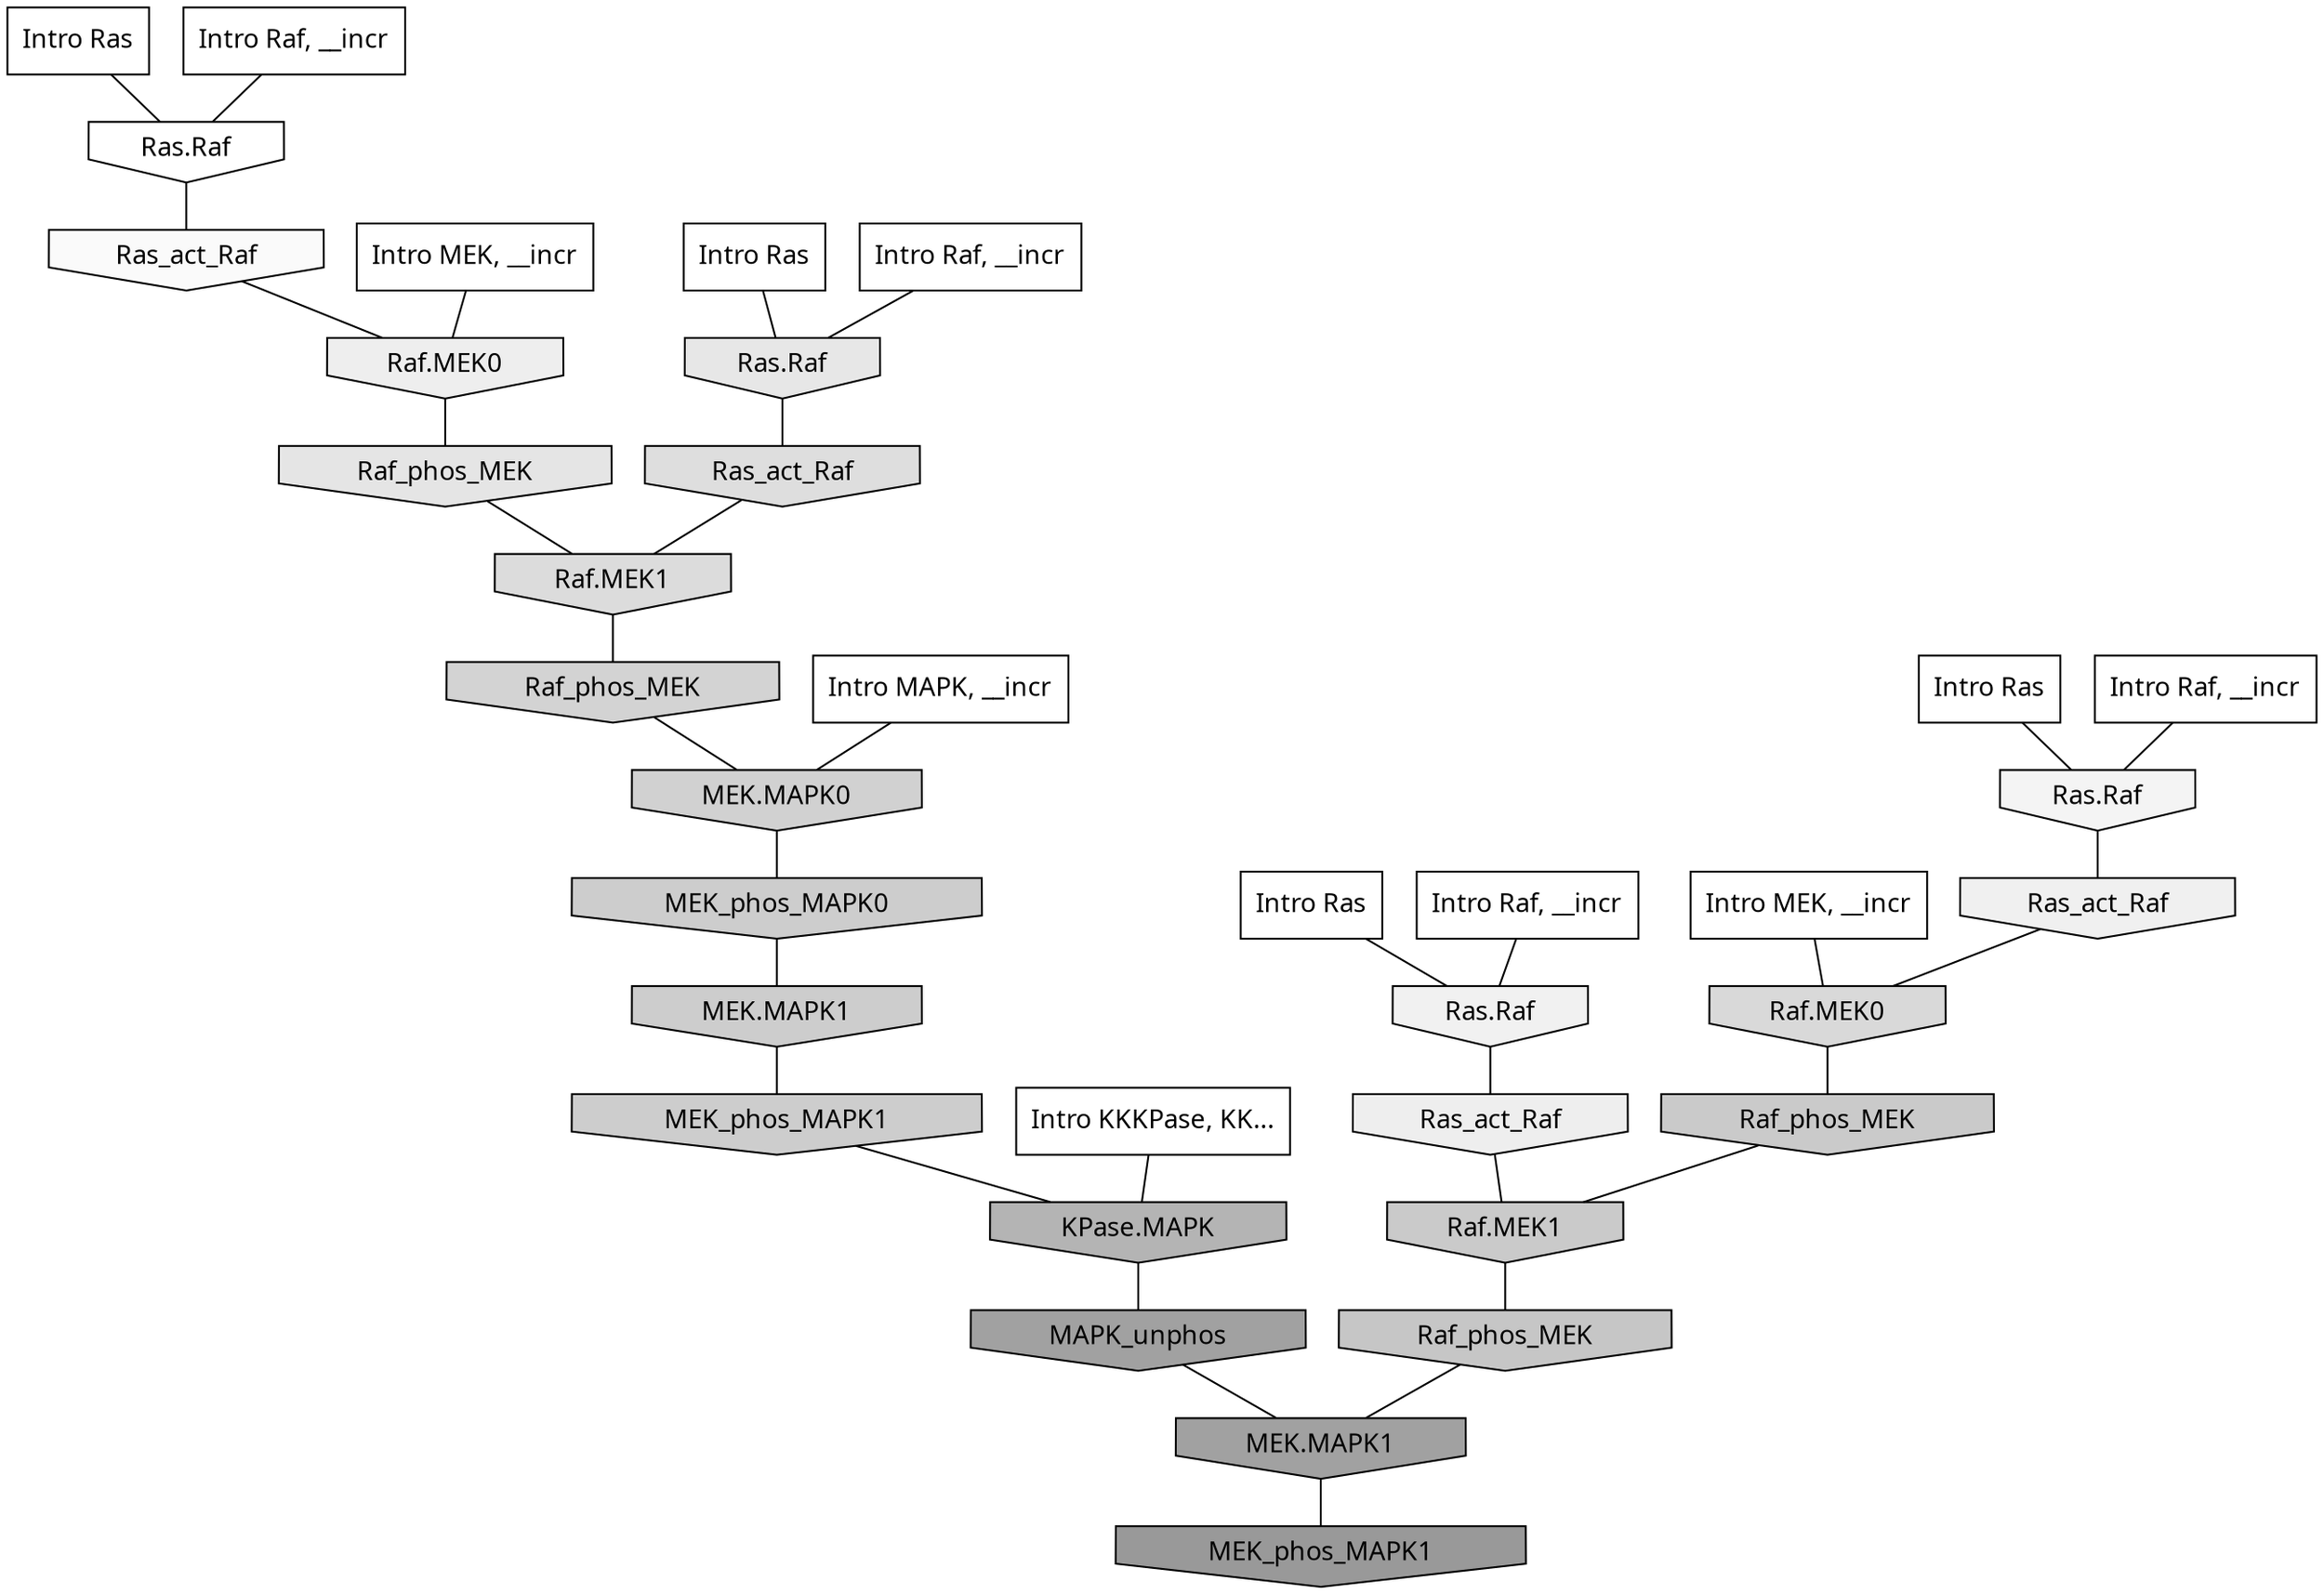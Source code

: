 digraph G{
  rankdir="TB";
  ranksep=0.30;
  node [fontname="CMU Serif"];
  edge [fontname="CMU Serif"];
  
  2 [label="Intro Ras", shape=rectangle, style=filled, fillcolor="0.000 0.000 1.000"]
  
  4 [label="Intro Ras", shape=rectangle, style=filled, fillcolor="0.000 0.000 1.000"]
  
  7 [label="Intro Ras", shape=rectangle, style=filled, fillcolor="0.000 0.000 1.000"]
  
  23 [label="Intro Ras", shape=rectangle, style=filled, fillcolor="0.000 0.000 1.000"]
  
  132 [label="Intro Raf, __incr", shape=rectangle, style=filled, fillcolor="0.000 0.000 1.000"]
  
  420 [label="Intro Raf, __incr", shape=rectangle, style=filled, fillcolor="0.000 0.000 1.000"]
  
  550 [label="Intro Raf, __incr", shape=rectangle, style=filled, fillcolor="0.000 0.000 1.000"]
  
  625 [label="Intro Raf, __incr", shape=rectangle, style=filled, fillcolor="0.000 0.000 1.000"]
  
  1596 [label="Intro MEK, __incr", shape=rectangle, style=filled, fillcolor="0.000 0.000 1.000"]
  
  1678 [label="Intro MEK, __incr", shape=rectangle, style=filled, fillcolor="0.000 0.000 1.000"]
  
  2575 [label="Intro MAPK, __incr", shape=rectangle, style=filled, fillcolor="0.000 0.000 1.000"]
  
  3162 [label="Intro KKKPase, KK...", shape=rectangle, style=filled, fillcolor="0.000 0.000 1.000"]
  
  3322 [label="Ras.Raf", shape=invhouse, style=filled, fillcolor="0.000 0.000 0.999"]
  
  3560 [label="Ras_act_Raf", shape=invhouse, style=filled, fillcolor="0.000 0.000 0.980"]
  
  4199 [label="Ras.Raf", shape=invhouse, style=filled, fillcolor="0.000 0.000 0.954"]
  
  4497 [label="Ras.Raf", shape=invhouse, style=filled, fillcolor="0.000 0.000 0.944"]
  
  4665 [label="Ras_act_Raf", shape=invhouse, style=filled, fillcolor="0.000 0.000 0.938"]
  
  4902 [label="Raf.MEK0", shape=invhouse, style=filled, fillcolor="0.000 0.000 0.931"]
  
  4935 [label="Ras_act_Raf", shape=invhouse, style=filled, fillcolor="0.000 0.000 0.930"]
  
  5707 [label="Ras.Raf", shape=invhouse, style=filled, fillcolor="0.000 0.000 0.906"]
  
  6026 [label="Raf_phos_MEK", shape=invhouse, style=filled, fillcolor="0.000 0.000 0.897"]
  
  7529 [label="Ras_act_Raf", shape=invhouse, style=filled, fillcolor="0.000 0.000 0.869"]
  
  7864 [label="Raf.MEK1", shape=invhouse, style=filled, fillcolor="0.000 0.000 0.863"]
  
  8738 [label="Raf.MEK0", shape=invhouse, style=filled, fillcolor="0.000 0.000 0.849"]
  
  10760 [label="Raf_phos_MEK", shape=invhouse, style=filled, fillcolor="0.000 0.000 0.825"]
  
  11507 [label="MEK.MAPK0", shape=invhouse, style=filled, fillcolor="0.000 0.000 0.818"]
  
  13302 [label="MEK_phos_MAPK0", shape=invhouse, style=filled, fillcolor="0.000 0.000 0.802"]
  
  13304 [label="MEK.MAPK1", shape=invhouse, style=filled, fillcolor="0.000 0.000 0.802"]
  
  13427 [label="MEK_phos_MAPK1", shape=invhouse, style=filled, fillcolor="0.000 0.000 0.801"]
  
  14663 [label="Raf_phos_MEK", shape=invhouse, style=filled, fillcolor="0.000 0.000 0.792"]
  
  14804 [label="Raf.MEK1", shape=invhouse, style=filled, fillcolor="0.000 0.000 0.791"]
  
  16271 [label="Raf_phos_MEK", shape=invhouse, style=filled, fillcolor="0.000 0.000 0.777"]
  
  19837 [label="KPase.MAPK", shape=invhouse, style=filled, fillcolor="0.000 0.000 0.705"]
  
  22109 [label="MAPK_unphos", shape=invhouse, style=filled, fillcolor="0.000 0.000 0.631"]
  
  22112 [label="MEK.MAPK1", shape=invhouse, style=filled, fillcolor="0.000 0.000 0.631"]
  
  23010 [label="MEK_phos_MAPK1", shape=invhouse, style=filled, fillcolor="0.000 0.000 0.600"]
  
  
  22112 -> 23010 [dir=none, color="0.000 0.000 0.000"] 
  22109 -> 22112 [dir=none, color="0.000 0.000 0.000"] 
  19837 -> 22109 [dir=none, color="0.000 0.000 0.000"] 
  16271 -> 22112 [dir=none, color="0.000 0.000 0.000"] 
  14804 -> 16271 [dir=none, color="0.000 0.000 0.000"] 
  14663 -> 14804 [dir=none, color="0.000 0.000 0.000"] 
  13427 -> 19837 [dir=none, color="0.000 0.000 0.000"] 
  13304 -> 13427 [dir=none, color="0.000 0.000 0.000"] 
  13302 -> 13304 [dir=none, color="0.000 0.000 0.000"] 
  11507 -> 13302 [dir=none, color="0.000 0.000 0.000"] 
  10760 -> 11507 [dir=none, color="0.000 0.000 0.000"] 
  8738 -> 14663 [dir=none, color="0.000 0.000 0.000"] 
  7864 -> 10760 [dir=none, color="0.000 0.000 0.000"] 
  7529 -> 7864 [dir=none, color="0.000 0.000 0.000"] 
  6026 -> 7864 [dir=none, color="0.000 0.000 0.000"] 
  5707 -> 7529 [dir=none, color="0.000 0.000 0.000"] 
  4935 -> 14804 [dir=none, color="0.000 0.000 0.000"] 
  4902 -> 6026 [dir=none, color="0.000 0.000 0.000"] 
  4665 -> 8738 [dir=none, color="0.000 0.000 0.000"] 
  4497 -> 4935 [dir=none, color="0.000 0.000 0.000"] 
  4199 -> 4665 [dir=none, color="0.000 0.000 0.000"] 
  3560 -> 4902 [dir=none, color="0.000 0.000 0.000"] 
  3322 -> 3560 [dir=none, color="0.000 0.000 0.000"] 
  3162 -> 19837 [dir=none, color="0.000 0.000 0.000"] 
  2575 -> 11507 [dir=none, color="0.000 0.000 0.000"] 
  1678 -> 8738 [dir=none, color="0.000 0.000 0.000"] 
  1596 -> 4902 [dir=none, color="0.000 0.000 0.000"] 
  625 -> 5707 [dir=none, color="0.000 0.000 0.000"] 
  550 -> 3322 [dir=none, color="0.000 0.000 0.000"] 
  420 -> 4199 [dir=none, color="0.000 0.000 0.000"] 
  132 -> 4497 [dir=none, color="0.000 0.000 0.000"] 
  23 -> 4199 [dir=none, color="0.000 0.000 0.000"] 
  7 -> 5707 [dir=none, color="0.000 0.000 0.000"] 
  4 -> 4497 [dir=none, color="0.000 0.000 0.000"] 
  2 -> 3322 [dir=none, color="0.000 0.000 0.000"] 
  
  }

